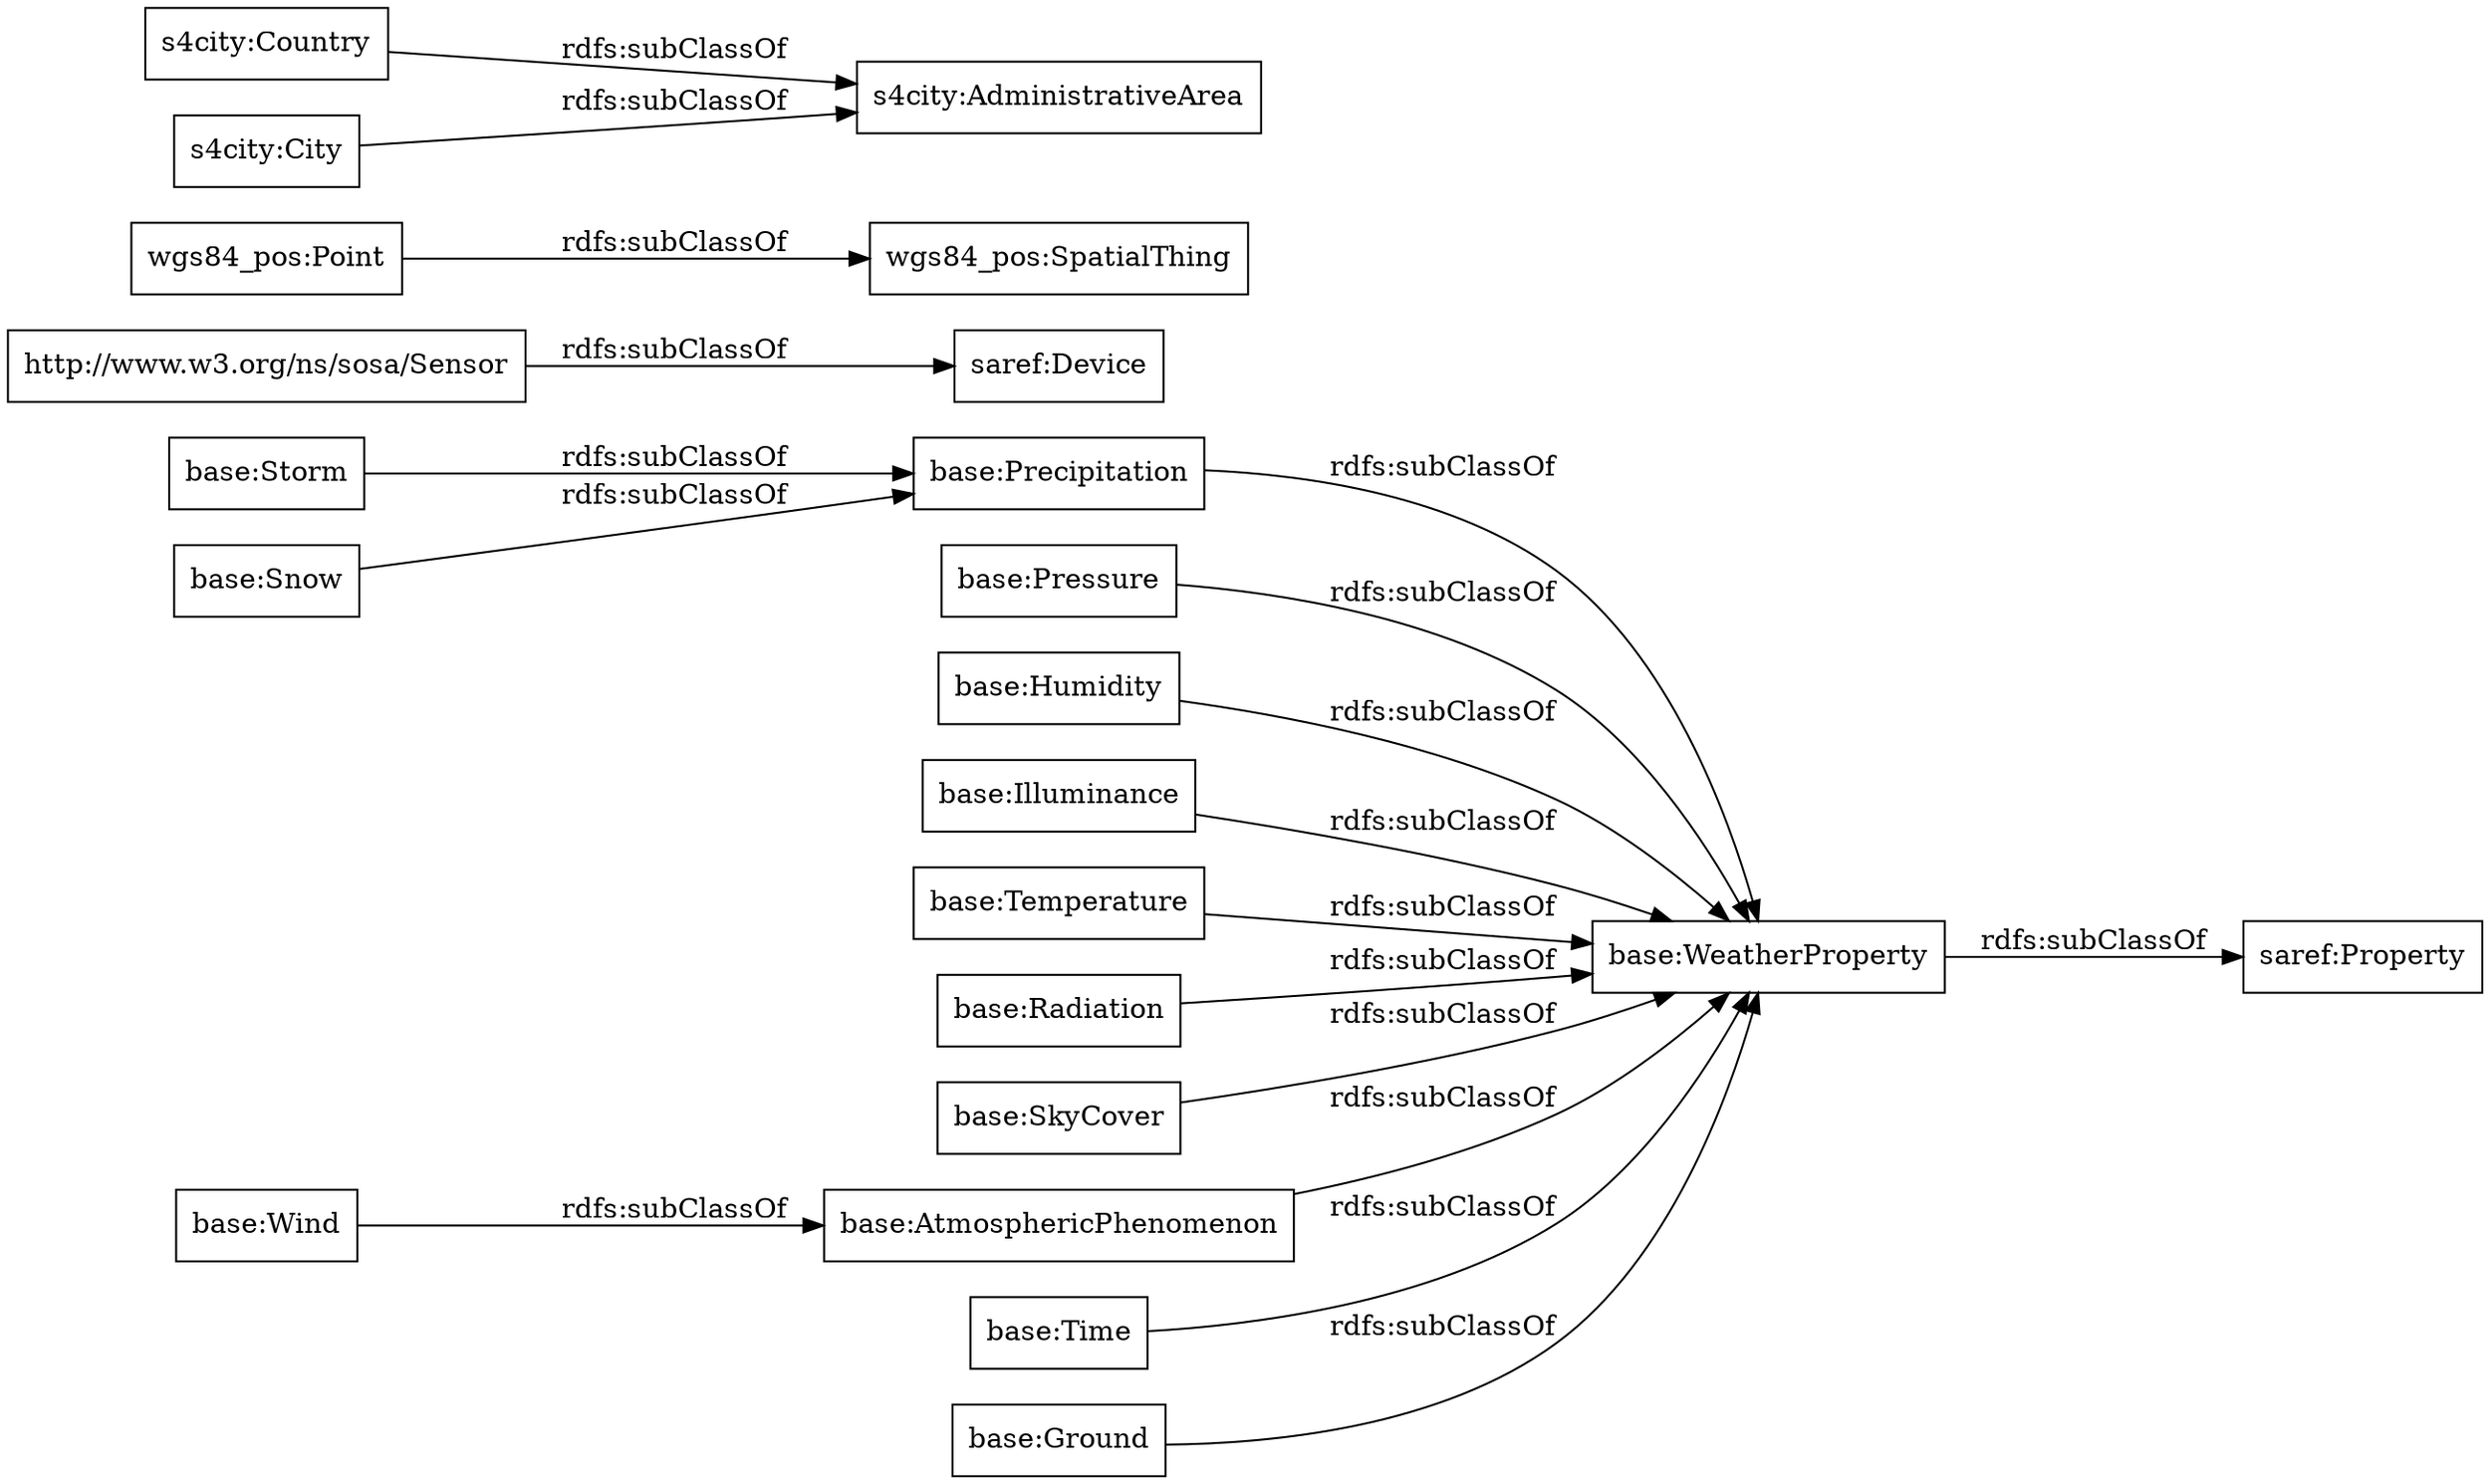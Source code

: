 digraph ar2dtool_diagram { 
rankdir=LR;
size="1000"
node [shape = rectangle, color="black"]; "base:Snow" "base:Pressure" "base:Humidity" "saref:Device" "base:Illuminance" "base:Temperature" "base:WeatherProperty" "base:Radiation" "base:SkyCover" "wgs84_pos:SpatialThing" "base:AtmosphericPhenomenon" "s4city:Country" "s4city:AdministrativeArea" "base:Storm" "base:Time" "base:Ground" "http://www.w3.org/ns/sosa/Sensor" "saref:Property" "s4city:City" "wgs84_pos:Point" "base:Wind" "base:Precipitation" ; /*classes style*/
	"base:WeatherProperty" -> "saref:Property" [ label = "rdfs:subClassOf" ];
	"base:Illuminance" -> "base:WeatherProperty" [ label = "rdfs:subClassOf" ];
	"base:SkyCover" -> "base:WeatherProperty" [ label = "rdfs:subClassOf" ];
	"base:Time" -> "base:WeatherProperty" [ label = "rdfs:subClassOf" ];
	"base:Radiation" -> "base:WeatherProperty" [ label = "rdfs:subClassOf" ];
	"base:Wind" -> "base:AtmosphericPhenomenon" [ label = "rdfs:subClassOf" ];
	"base:Pressure" -> "base:WeatherProperty" [ label = "rdfs:subClassOf" ];
	"wgs84_pos:Point" -> "wgs84_pos:SpatialThing" [ label = "rdfs:subClassOf" ];
	"s4city:City" -> "s4city:AdministrativeArea" [ label = "rdfs:subClassOf" ];
	"base:Temperature" -> "base:WeatherProperty" [ label = "rdfs:subClassOf" ];
	"base:Snow" -> "base:Precipitation" [ label = "rdfs:subClassOf" ];
	"base:Precipitation" -> "base:WeatherProperty" [ label = "rdfs:subClassOf" ];
	"base:Ground" -> "base:WeatherProperty" [ label = "rdfs:subClassOf" ];
	"http://www.w3.org/ns/sosa/Sensor" -> "saref:Device" [ label = "rdfs:subClassOf" ];
	"base:AtmosphericPhenomenon" -> "base:WeatherProperty" [ label = "rdfs:subClassOf" ];
	"base:Storm" -> "base:Precipitation" [ label = "rdfs:subClassOf" ];
	"base:Humidity" -> "base:WeatherProperty" [ label = "rdfs:subClassOf" ];
	"s4city:Country" -> "s4city:AdministrativeArea" [ label = "rdfs:subClassOf" ];

}

